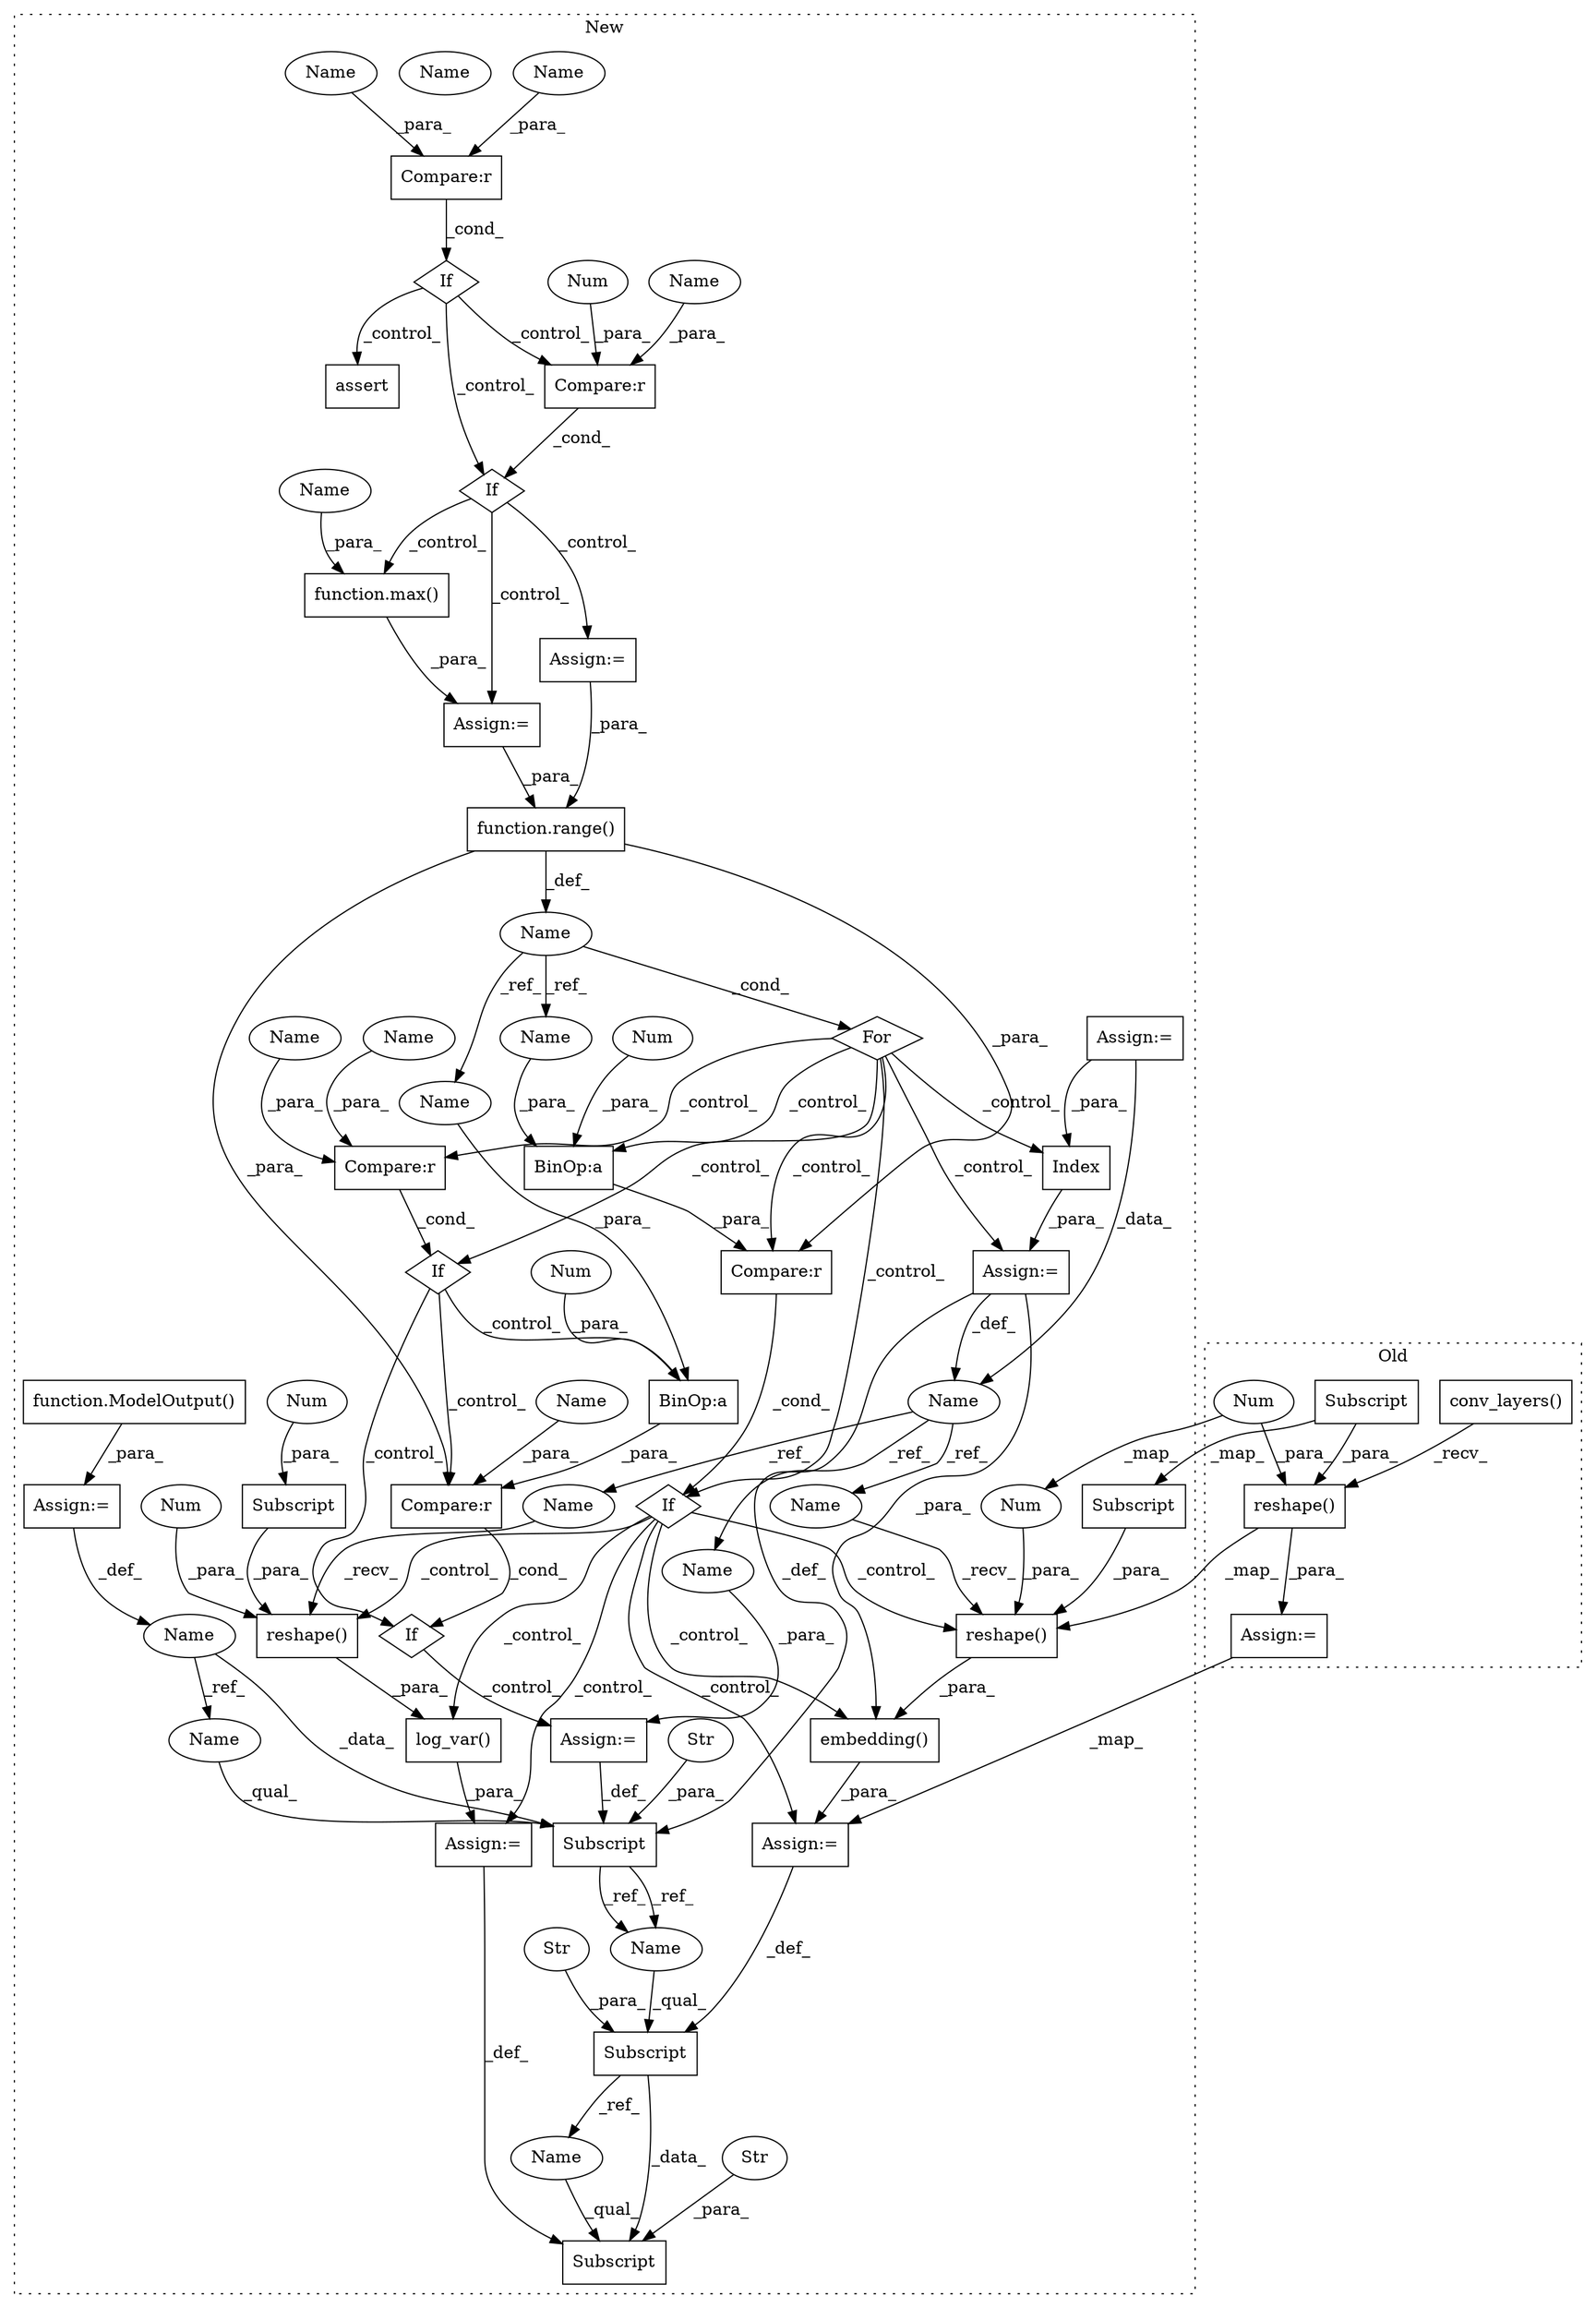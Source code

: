 digraph G {
subgraph cluster0 {
1 [label="conv_layers()" a="75" s="7273,7291" l="17,1" shape="box"];
38 [label="reshape()" a="75" s="7273,7315" l="28,1" shape="box"];
40 [label="Subscript" a="63" s="7301,0" l="10,0" shape="box"];
43 [label="Num" a="76" s="7313" l="2" shape="ellipse"];
51 [label="Assign:=" a="68" s="7270" l="3" shape="box"];
label = "Old";
style="dotted";
}
subgraph cluster1 {
2 [label="assert" a="65" s="10297" l="7" shape="box"];
3 [label="If" a="96" s="10248" l="3" shape="diamond"];
4 [label="Compare:r" a="40" s="10251" l="31" shape="box"];
5 [label="If" a="96" s="10539" l="3" shape="diamond"];
6 [label="Compare:r" a="40" s="10542" l="25" shape="box"];
7 [label="function.max()" a="75" s="10654,10677" l="4,1" shape="box"];
8 [label="If" a="96" s="10783" l="3" shape="diamond"];
9 [label="Index" a="46" s="10750,10768" l="15,1" shape="box"];
10 [label="If" a="96" s="10835" l="3" shape="diamond"];
11 [label="BinOp:a" a="82" s="10839" l="1" shape="box"];
12 [label="If" a="96" s="10946" l="3" shape="diamond"];
13 [label="BinOp:a" a="82" s="10950" l="1" shape="box"];
14 [label="Subscript" a="63" s="11066,0" l="24,0" shape="box"];
15 [label="Str" a="66" s="11073" l="16" shape="ellipse"];
16 [label="function.range()" a="75" s="10714,10729" l="6,1" shape="box"];
17 [label="For" a="107" s="10705,10730" l="4,14" shape="diamond"];
18 [label="Num" a="76" s="10840" l="1" shape="ellipse"];
19 [label="Num" a="76" s="10951" l="1" shape="ellipse"];
20 [label="Num" a="76" s="10542" l="2" shape="ellipse"];
21 [label="Compare:r" a="40" s="10838" l="26" shape="box"];
22 [label="Compare:r" a="40" s="10786" l="31" shape="box"];
23 [label="Compare:r" a="40" s="10949" l="17" shape="box"];
24 [label="Name" a="87" s="10709" l="1" shape="ellipse"];
25 [label="function.ModelOutput()" a="75" s="10193" l="13" shape="box"];
26 [label="Assign:=" a="68" s="10190" l="3" shape="box"];
27 [label="Assign:=" a="68" s="10747" l="3" shape="box"];
28 [label="Assign:=" a="68" s="10651" l="3" shape="box"];
29 [label="Assign:=" a="68" s="10691" l="3" shape="box"];
30 [label="Assign:=" a="68" s="10918" l="3" shape="box"];
31 [label="Assign:=" a="68" s="10594" l="3" shape="box"];
32 [label="Name" a="87" s="10184" l="6" shape="ellipse"];
33 [label="Subscript" a="63" s="10886,0" l="32,0" shape="box"];
34 [label="log_var()" a="75" s="11093,11133" l="13,1" shape="box"];
35 [label="Str" a="66" s="10893" l="24" shape="ellipse"];
36 [label="Subscript" a="63" s="10984,0" l="19,0" shape="box"];
37 [label="Str" a="66" s="10991" l="11" shape="ellipse"];
39 [label="reshape()" a="75" s="11021,11047" l="12,1" shape="box"];
41 [label="Subscript" a="63" s="11033,0" l="10,0" shape="box"];
42 [label="Name" a="87" s="10744" l="3" shape="ellipse"];
44 [label="Num" a="76" s="11045" l="2" shape="ellipse"];
45 [label="embedding()" a="75" s="11006,11048" l="15,1" shape="box"];
46 [label="Assign:=" a="68" s="11090" l="3" shape="box"];
47 [label="reshape()" a="75" s="11106,11132" l="12,1" shape="box"];
48 [label="Subscript" a="63" s="11118,0" l="10,0" shape="box"];
49 [label="Num" a="76" s="11126" l="1" shape="ellipse"];
50 [label="Num" a="76" s="11130" l="2" shape="ellipse"];
52 [label="Assign:=" a="68" s="11003" l="3" shape="box"];
53 [label="Name" a="87" s="10845" l="19" shape="ellipse"];
54 [label="Name" a="87" s="10786" l="19" shape="ellipse"];
55 [label="Name" a="87" s="10548" l="19" shape="ellipse"];
56 [label="Name" a="87" s="10658" l="19" shape="ellipse"];
57 [label="Name" a="87" s="10251" l="19" shape="ellipse"];
58 [label="Name" a="87" s="10984" l="6" shape="ellipse"];
59 [label="Name" a="87" s="10949" l="1" shape="ellipse"];
60 [label="Name" a="87" s="10838" l="1" shape="ellipse"];
61 [label="Name" a="87" s="10984" l="6" shape="ellipse"];
62 [label="Name" a="87" s="10886" l="6" shape="ellipse"];
63 [label="Name" a="87" s="10278" l="4" shape="ellipse"];
64 [label="Name" a="87" s="10813" l="4" shape="ellipse"];
65 [label="Name" a="87" s="11066" l="6" shape="ellipse"];
66 [label="Name" a="87" s="10921" l="3" shape="ellipse"];
67 [label="Name" a="87" s="11106" l="3" shape="ellipse"];
68 [label="Name" a="87" s="11021" l="3" shape="ellipse"];
label = "New";
style="dotted";
}
1 -> 38 [label="_recv_"];
3 -> 5 [label="_control_"];
3 -> 2 [label="_control_"];
3 -> 6 [label="_control_"];
4 -> 3 [label="_cond_"];
5 -> 7 [label="_control_"];
5 -> 28 [label="_control_"];
5 -> 31 [label="_control_"];
6 -> 5 [label="_cond_"];
7 -> 28 [label="_para_"];
8 -> 11 [label="_control_"];
8 -> 21 [label="_control_"];
8 -> 10 [label="_control_"];
9 -> 27 [label="_para_"];
10 -> 30 [label="_control_"];
11 -> 21 [label="_para_"];
12 -> 46 [label="_control_"];
12 -> 52 [label="_control_"];
12 -> 45 [label="_control_"];
12 -> 47 [label="_control_"];
12 -> 34 [label="_control_"];
12 -> 39 [label="_control_"];
13 -> 23 [label="_para_"];
15 -> 14 [label="_para_"];
16 -> 21 [label="_para_"];
16 -> 23 [label="_para_"];
16 -> 24 [label="_def_"];
17 -> 12 [label="_control_"];
17 -> 9 [label="_control_"];
17 -> 27 [label="_control_"];
17 -> 13 [label="_control_"];
17 -> 22 [label="_control_"];
17 -> 8 [label="_control_"];
17 -> 23 [label="_control_"];
18 -> 11 [label="_para_"];
19 -> 13 [label="_para_"];
20 -> 6 [label="_para_"];
21 -> 10 [label="_cond_"];
22 -> 8 [label="_cond_"];
23 -> 12 [label="_cond_"];
24 -> 59 [label="_ref_"];
24 -> 17 [label="_cond_"];
24 -> 60 [label="_ref_"];
25 -> 26 [label="_para_"];
26 -> 32 [label="_def_"];
27 -> 33 [label="_def_"];
27 -> 42 [label="_def_"];
27 -> 45 [label="_para_"];
28 -> 16 [label="_para_"];
29 -> 42 [label="_data_"];
29 -> 9 [label="_para_"];
30 -> 33 [label="_def_"];
31 -> 16 [label="_para_"];
32 -> 33 [label="_data_"];
32 -> 62 [label="_ref_"];
33 -> 61 [label="_ref_"];
33 -> 61 [label="_ref_"];
34 -> 46 [label="_para_"];
35 -> 33 [label="_para_"];
36 -> 14 [label="_data_"];
36 -> 65 [label="_ref_"];
37 -> 36 [label="_para_"];
38 -> 51 [label="_para_"];
38 -> 39 [label="_map_"];
39 -> 45 [label="_para_"];
40 -> 38 [label="_para_"];
40 -> 41 [label="_map_"];
41 -> 39 [label="_para_"];
42 -> 66 [label="_ref_"];
42 -> 67 [label="_ref_"];
42 -> 68 [label="_ref_"];
43 -> 44 [label="_map_"];
43 -> 38 [label="_para_"];
44 -> 39 [label="_para_"];
45 -> 52 [label="_para_"];
46 -> 14 [label="_def_"];
47 -> 34 [label="_para_"];
48 -> 47 [label="_para_"];
49 -> 48 [label="_para_"];
50 -> 47 [label="_para_"];
51 -> 52 [label="_map_"];
52 -> 36 [label="_def_"];
53 -> 21 [label="_para_"];
54 -> 22 [label="_para_"];
55 -> 6 [label="_para_"];
56 -> 7 [label="_para_"];
57 -> 4 [label="_para_"];
59 -> 13 [label="_para_"];
60 -> 11 [label="_para_"];
61 -> 36 [label="_qual_"];
62 -> 33 [label="_qual_"];
63 -> 4 [label="_para_"];
64 -> 22 [label="_para_"];
65 -> 14 [label="_qual_"];
66 -> 30 [label="_para_"];
67 -> 47 [label="_recv_"];
68 -> 39 [label="_recv_"];
}